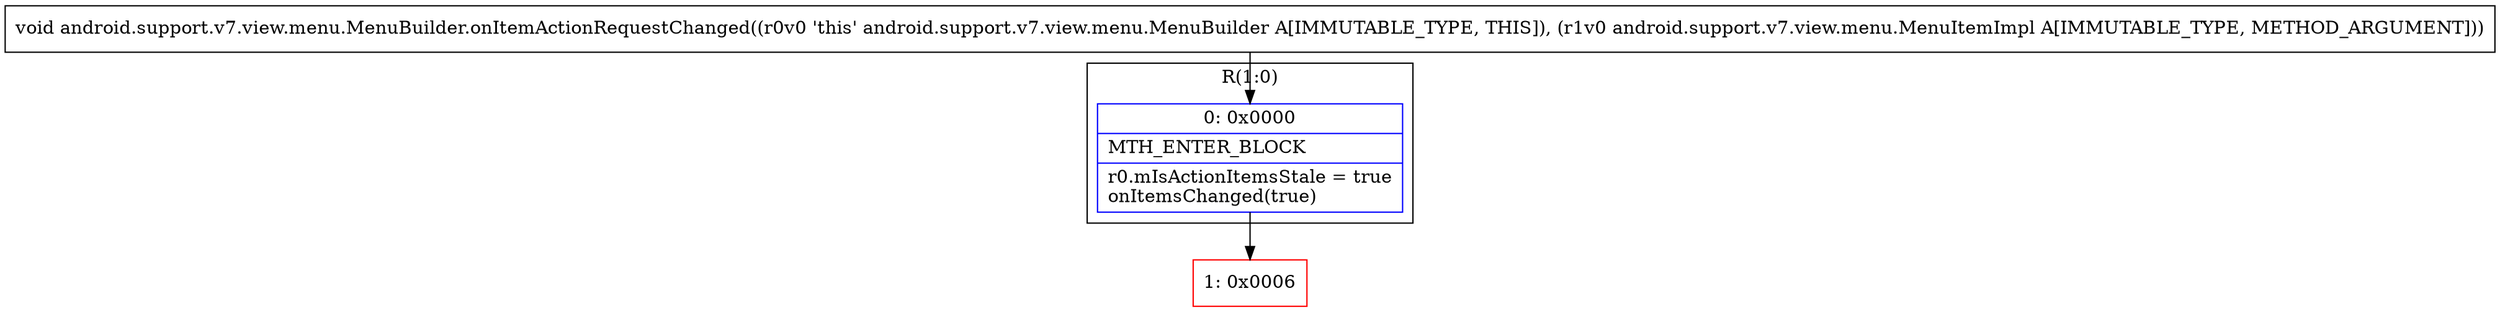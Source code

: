 digraph "CFG forandroid.support.v7.view.menu.MenuBuilder.onItemActionRequestChanged(Landroid\/support\/v7\/view\/menu\/MenuItemImpl;)V" {
subgraph cluster_Region_1666100790 {
label = "R(1:0)";
node [shape=record,color=blue];
Node_0 [shape=record,label="{0\:\ 0x0000|MTH_ENTER_BLOCK\l|r0.mIsActionItemsStale = true\lonItemsChanged(true)\l}"];
}
Node_1 [shape=record,color=red,label="{1\:\ 0x0006}"];
MethodNode[shape=record,label="{void android.support.v7.view.menu.MenuBuilder.onItemActionRequestChanged((r0v0 'this' android.support.v7.view.menu.MenuBuilder A[IMMUTABLE_TYPE, THIS]), (r1v0 android.support.v7.view.menu.MenuItemImpl A[IMMUTABLE_TYPE, METHOD_ARGUMENT])) }"];
MethodNode -> Node_0;
Node_0 -> Node_1;
}

